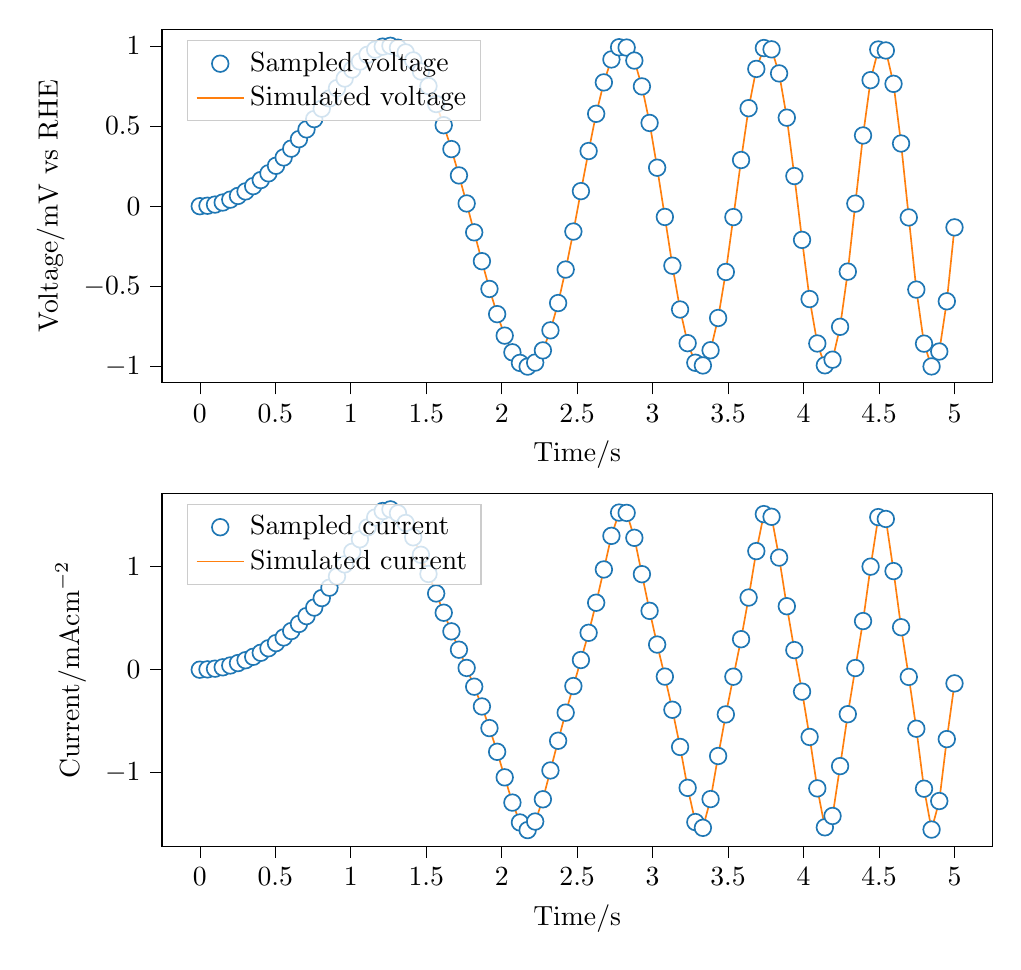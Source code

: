 % This file was created with tikzplotlib v0.10.1.
\begin{tikzpicture}

\definecolor{darkgray176}{RGB}{176,176,176}
\definecolor{darkorange25512714}{RGB}{255,127,14}
\definecolor{lightgray204}{RGB}{204,204,204}
\definecolor{steelblue31119180}{RGB}{31,119,180}

\begin{groupplot}[group style={group size=1 by 2, vertical sep=4em}]
\nextgroupplot[
height=0.5\linewidth,
legend cell align={left},
legend style={
  fill opacity=0.8,
  draw opacity=1,
  text opacity=1,
  at={(0.03,0.97)},
  anchor=north west,
  draw=lightgray204
},
tick align=outside,
tick pos=left,
width=1.0\linewidth,
x grid style={darkgray176},
xlabel={Time/s},
xmin=-0.25, xmax=5.25,
xtick style={color=black},
y grid style={darkgray176},
ylabel={Voltage/mV vs RHE},
ymin=-1.1, ymax=1.1,
ytick style={color=black}
]
\addplot [semithick, steelblue31119180, mark=*, mark size=3, mark options={solid,fill=white}, only marks]
table {%
0 0
0.051 0.003
0.101 0.01
0.152 0.023
0.202 0.041
0.253 0.064
0.303 0.092
0.354 0.125
0.404 0.163
0.455 0.205
0.505 0.252
0.556 0.304
0.606 0.359
0.657 0.418
0.707 0.479
0.758 0.543
0.808 0.608
0.859 0.672
0.909 0.736
0.96 0.796
1.01 0.852
1.061 0.902
1.111 0.944
1.162 0.976
1.212 0.995
1.263 1.0
1.313 0.988
1.364 0.959
1.414 0.909
1.465 0.84
1.515 0.749
1.566 0.637
1.616 0.505
1.667 0.356
1.717 0.192
1.768 0.017
1.818 -0.163
1.869 -0.343
1.919 -0.516
1.97 -0.673
2.02 -0.807
2.071 -0.911
2.121 -0.977
2.172 -1.0
2.222 -0.975
2.273 -0.899
2.323 -0.774
2.374 -0.604
2.424 -0.395
2.475 -0.158
2.525 0.094
2.576 0.344
2.626 0.576
2.677 0.772
2.727 0.915
2.778 0.991
2.828 0.989
2.879 0.908
2.929 0.747
2.98 0.519
3.03 0.24
3.081 -0.067
3.131 -0.371
3.182 -0.644
3.232 -0.854
3.283 -0.976
3.333 -0.993
3.384 -0.898
3.434 -0.697
3.485 -0.41
3.535 -0.068
3.586 0.288
3.636 0.611
3.687 0.856
3.737 0.986
3.788 0.978
3.838 0.828
3.889 0.552
3.939 0.188
3.99 -0.21
4.04 -0.579
4.091 -0.856
4.141 -0.992
4.192 -0.957
4.242 -0.752
4.293 -0.408
4.343 0.016
4.394 0.441
4.444 0.786
4.495 0.977
4.545 0.971
4.596 0.763
4.646 0.391
4.697 -0.07
4.747 -0.52
4.798 -0.857
4.848 -0.999
4.899 -0.906
4.949 -0.593
5 -0.132
};
\addlegendentry{Sampled voltage}
\addplot [semithick, darkorange25512714]
table {%
0 0
0.051 0.003
0.101 0.01
0.152 0.023
0.202 0.041
0.253 0.064
0.303 0.092
0.354 0.125
0.404 0.163
0.455 0.205
0.505 0.252
0.556 0.304
0.606 0.359
0.657 0.418
0.707 0.479
0.758 0.543
0.808 0.608
0.859 0.672
0.909 0.736
0.96 0.796
1.01 0.852
1.061 0.902
1.111 0.944
1.162 0.976
1.212 0.995
1.263 1.0
1.313 0.988
1.364 0.959
1.414 0.909
1.465 0.84
1.515 0.749
1.566 0.637
1.616 0.505
1.667 0.356
1.717 0.192
1.768 0.017
1.818 -0.163
1.869 -0.343
1.919 -0.516
1.97 -0.673
2.02 -0.807
2.071 -0.911
2.121 -0.977
2.172 -1.0
2.222 -0.975
2.273 -0.899
2.323 -0.774
2.374 -0.604
2.424 -0.395
2.475 -0.158
2.525 0.094
2.576 0.344
2.626 0.576
2.677 0.772
2.727 0.915
2.778 0.991
2.828 0.989
2.879 0.908
2.929 0.747
2.98 0.519
3.03 0.24
3.081 -0.067
3.131 -0.371
3.182 -0.644
3.232 -0.854
3.283 -0.976
3.333 -0.993
3.384 -0.898
3.434 -0.697
3.485 -0.41
3.535 -0.068
3.586 0.288
3.636 0.611
3.687 0.856
3.737 0.986
3.788 0.978
3.838 0.828
3.889 0.552
3.939 0.188
3.99 -0.21
4.04 -0.579
4.091 -0.856
4.141 -0.992
4.192 -0.957
4.242 -0.752
4.293 -0.408
4.343 0.016
4.394 0.441
4.444 0.786
4.495 0.977
4.545 0.971
4.596 0.763
4.646 0.391
4.697 -0.07
4.747 -0.52
4.798 -0.857
4.848 -0.999
4.899 -0.906
4.949 -0.593
5 -0.132
};
\addlegendentry{Simulated voltage}

\nextgroupplot[
height=0.5\linewidth,
legend cell align={left},
legend style={
  fill opacity=0.8,
  draw opacity=1,
  text opacity=1,
  at={(0.03,0.97)},
  anchor=north west,
  draw=lightgray204
},
tick align=outside,
tick pos=left,
width=1.0\linewidth,
x grid style={darkgray176},
xlabel={Time/s},
xmin=-0.25, xmax=5.25,
xtick style={color=black},
y grid style={darkgray176},
ylabel={Current/mAcm\(\displaystyle ^{-2}\)},
ymin=-1.713, ymax=1.712,
ytick style={color=black}
]
\addplot [semithick, steelblue31119180, mark=*, mark size=3, mark options={solid,fill=white}, only marks]
table {%
0 0
0.051 0.003
0.101 0.01
0.152 0.023
0.202 0.041
0.253 0.064
0.303 0.092
0.354 0.125
0.404 0.164
0.455 0.208
0.505 0.258
0.556 0.313
0.606 0.375
0.657 0.444
0.707 0.52
0.758 0.603
0.808 0.695
0.859 0.796
0.909 0.905
0.96 1.022
1.01 1.144
1.061 1.266
1.111 1.381
1.162 1.477
1.212 1.54
1.263 1.556
1.313 1.518
1.364 1.424
1.414 1.285
1.465 1.115
1.515 0.929
1.566 0.74
1.616 0.553
1.667 0.372
1.717 0.194
1.768 0.017
1.818 -0.165
1.869 -0.357
1.919 -0.567
1.97 -0.797
2.02 -1.045
2.071 -1.29
2.121 -1.483
2.172 -1.557
2.222 -1.474
2.273 -1.258
2.323 -0.978
2.374 -0.69
2.424 -0.417
2.475 -0.159
2.525 0.094
2.576 0.358
2.626 0.65
2.677 0.973
2.727 1.299
2.778 1.525
2.828 1.522
2.879 1.28
2.929 0.927
2.98 0.571
3.03 0.244
3.081 -0.067
3.131 -0.389
3.182 -0.75
3.232 -1.147
3.283 -1.479
3.333 -1.535
3.384 -1.256
3.434 -0.838
3.485 -0.434
3.535 -0.068
3.586 0.296
3.636 0.7
3.687 1.151
3.737 1.51
3.788 1.484
3.838 1.088
3.889 0.616
3.939 0.19
3.99 -0.213
4.04 -0.653
4.091 -1.152
4.141 -1.53
4.192 -1.42
4.242 -0.936
4.293 -0.432
4.343 0.016
4.394 0.472
4.444 1.0
4.495 1.481
4.545 1.463
4.596 0.957
4.646 0.412
4.697 -0.07
4.747 -0.573
4.798 -1.155
4.848 -1.552
4.899 -1.275
4.949 -0.674
5 -0.133
};
\addlegendentry{Sampled current}
\addplot [semithick, darkorange25512714]
table {%
0 0
0.051 0.003
0.101 0.01
0.152 0.023
0.202 0.041
0.253 0.064
0.303 0.092
0.354 0.125
0.404 0.164
0.455 0.208
0.505 0.258
0.556 0.313
0.606 0.375
0.657 0.444
0.707 0.52
0.758 0.603
0.808 0.695
0.859 0.796
0.909 0.905
0.96 1.022
1.01 1.144
1.061 1.266
1.111 1.381
1.162 1.477
1.212 1.54
1.263 1.556
1.313 1.518
1.364 1.424
1.414 1.285
1.465 1.115
1.515 0.929
1.566 0.74
1.616 0.553
1.667 0.372
1.717 0.194
1.768 0.017
1.818 -0.165
1.869 -0.357
1.919 -0.567
1.97 -0.797
2.02 -1.045
2.071 -1.29
2.121 -1.483
2.172 -1.557
2.222 -1.474
2.273 -1.258
2.323 -0.978
2.374 -0.69
2.424 -0.417
2.475 -0.159
2.525 0.094
2.576 0.358
2.626 0.65
2.677 0.973
2.727 1.299
2.778 1.525
2.828 1.522
2.879 1.28
2.929 0.927
2.98 0.571
3.03 0.244
3.081 -0.067
3.131 -0.389
3.182 -0.75
3.232 -1.147
3.283 -1.479
3.333 -1.535
3.384 -1.256
3.434 -0.838
3.485 -0.434
3.535 -0.068
3.586 0.296
3.636 0.7
3.687 1.151
3.737 1.51
3.788 1.484
3.838 1.088
3.889 0.616
3.939 0.19
3.99 -0.213
4.04 -0.653
4.091 -1.152
4.141 -1.53
4.192 -1.42
4.242 -0.936
4.293 -0.432
4.343 0.016
4.394 0.472
4.444 1.0
4.495 1.481
4.545 1.463
4.596 0.957
4.646 0.412
4.697 -0.07
4.747 -0.573
4.798 -1.155
4.848 -1.552
4.899 -1.275
4.949 -0.674
5 -0.133
};
\addlegendentry{Simulated current}
\end{groupplot}

\end{tikzpicture}
